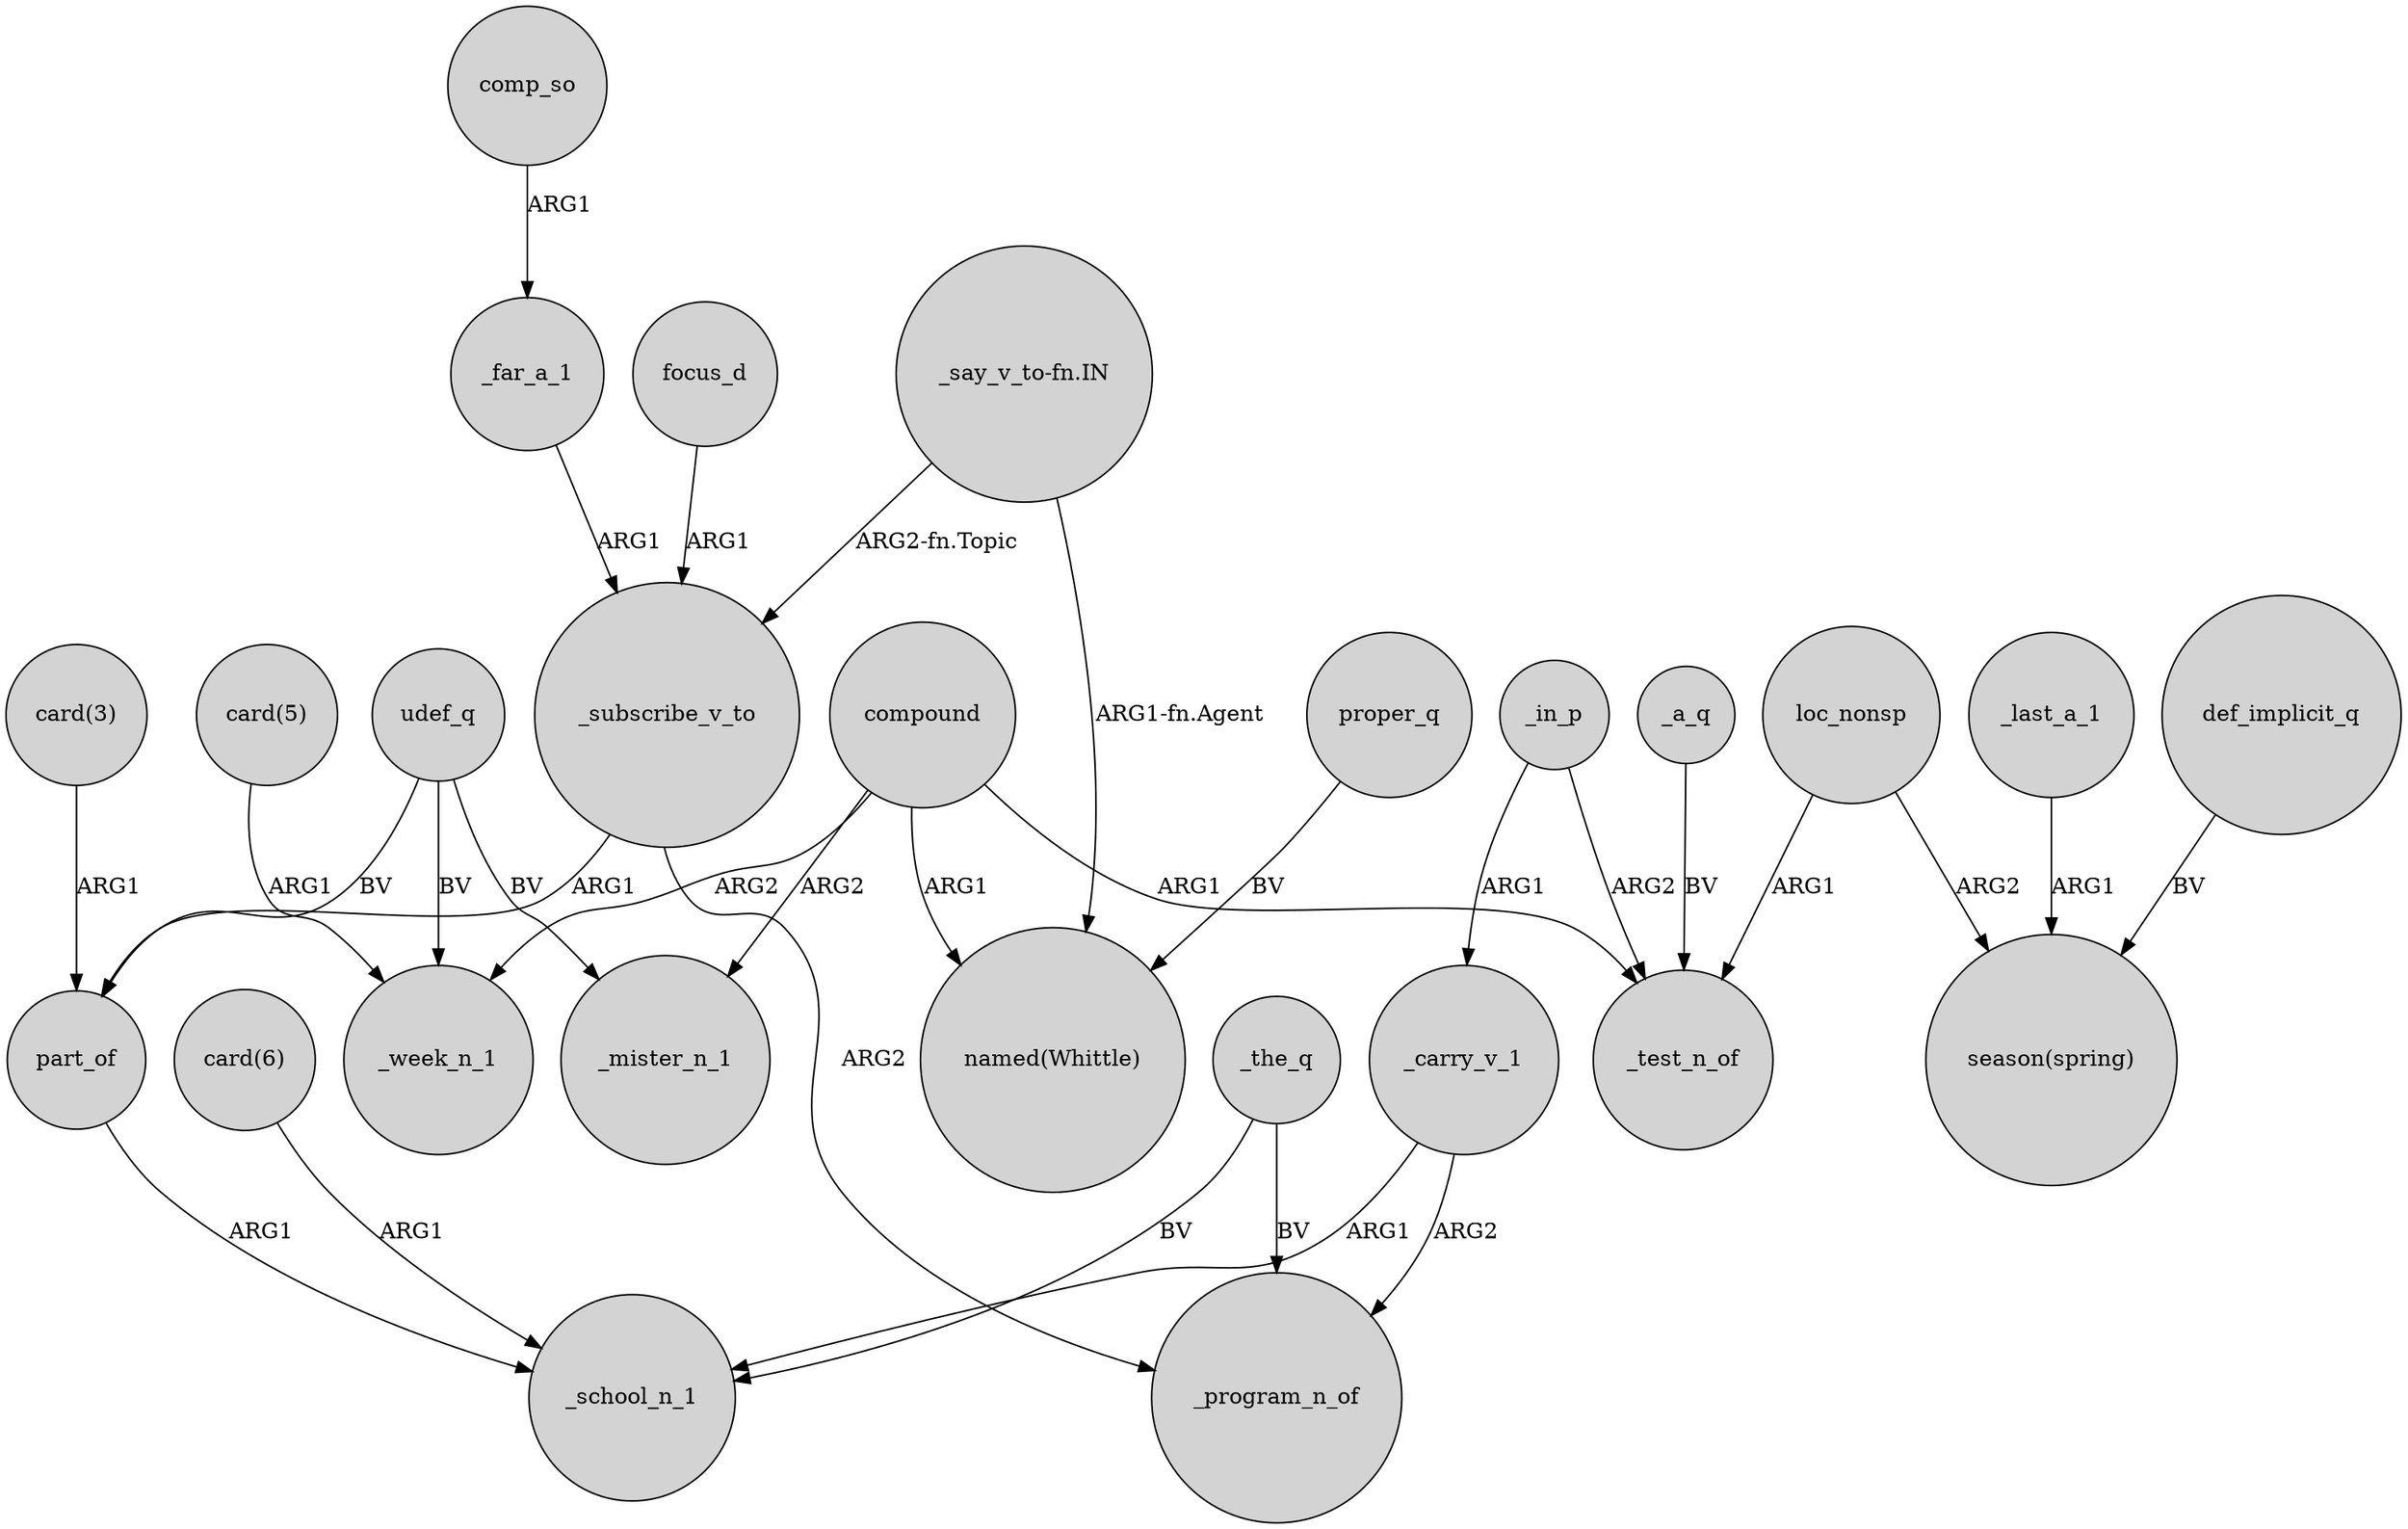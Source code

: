 digraph {
	node [shape=circle style=filled]
	compound -> _week_n_1 [label=ARG2]
	udef_q -> part_of [label=BV]
	"card(5)" -> _week_n_1 [label=ARG1]
	compound -> _mister_n_1 [label=ARG2]
	_carry_v_1 -> _school_n_1 [label=ARG1]
	_far_a_1 -> _subscribe_v_to [label=ARG1]
	udef_q -> _mister_n_1 [label=BV]
	loc_nonsp -> _test_n_of [label=ARG1]
	loc_nonsp -> "season(spring)" [label=ARG2]
	_subscribe_v_to -> _program_n_of [label=ARG2]
	compound -> "named(Whittle)" [label=ARG1]
	_a_q -> _test_n_of [label=BV]
	_the_q -> _school_n_1 [label=BV]
	comp_so -> _far_a_1 [label=ARG1]
	_carry_v_1 -> _program_n_of [label=ARG2]
	part_of -> _school_n_1 [label=ARG1]
	_subscribe_v_to -> part_of [label=ARG1]
	udef_q -> _week_n_1 [label=BV]
	_the_q -> _program_n_of [label=BV]
	compound -> _test_n_of [label=ARG1]
	"card(6)" -> _school_n_1 [label=ARG1]
	_last_a_1 -> "season(spring)" [label=ARG1]
	"card(3)" -> part_of [label=ARG1]
	def_implicit_q -> "season(spring)" [label=BV]
	focus_d -> _subscribe_v_to [label=ARG1]
	_in_p -> _test_n_of [label=ARG2]
	"_say_v_to-fn.IN" -> "named(Whittle)" [label="ARG1-fn.Agent"]
	_in_p -> _carry_v_1 [label=ARG1]
	proper_q -> "named(Whittle)" [label=BV]
	"_say_v_to-fn.IN" -> _subscribe_v_to [label="ARG2-fn.Topic"]
}
